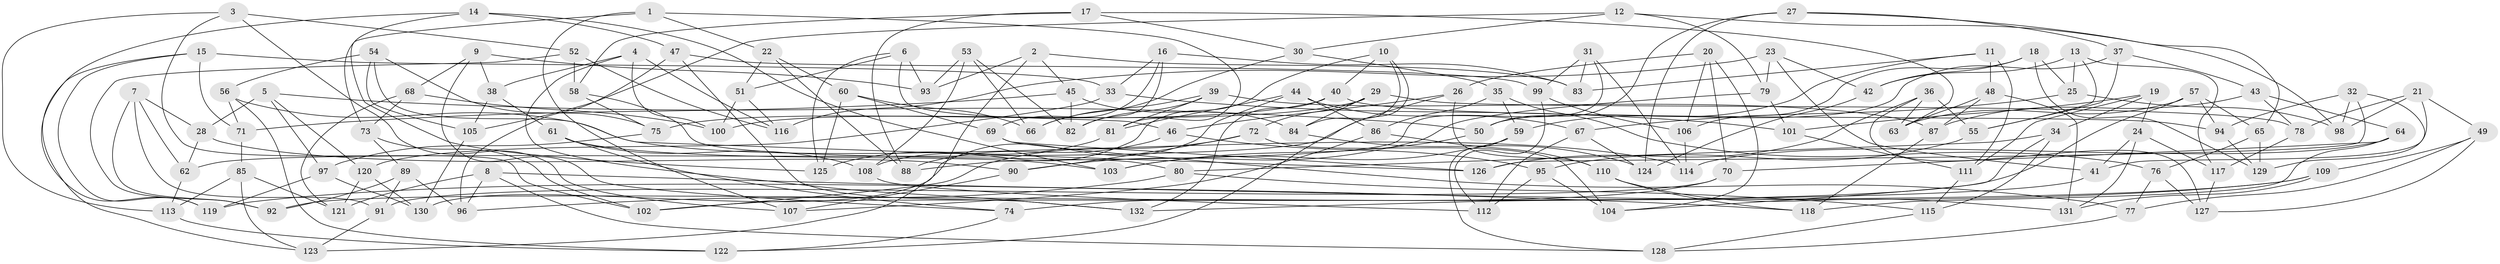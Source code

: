 // Generated by graph-tools (version 1.1) at 2025/11/02/27/25 16:11:42]
// undirected, 132 vertices, 264 edges
graph export_dot {
graph [start="1"]
  node [color=gray90,style=filled];
  1;
  2;
  3;
  4;
  5;
  6;
  7;
  8;
  9;
  10;
  11;
  12;
  13;
  14;
  15;
  16;
  17;
  18;
  19;
  20;
  21;
  22;
  23;
  24;
  25;
  26;
  27;
  28;
  29;
  30;
  31;
  32;
  33;
  34;
  35;
  36;
  37;
  38;
  39;
  40;
  41;
  42;
  43;
  44;
  45;
  46;
  47;
  48;
  49;
  50;
  51;
  52;
  53;
  54;
  55;
  56;
  57;
  58;
  59;
  60;
  61;
  62;
  63;
  64;
  65;
  66;
  67;
  68;
  69;
  70;
  71;
  72;
  73;
  74;
  75;
  76;
  77;
  78;
  79;
  80;
  81;
  82;
  83;
  84;
  85;
  86;
  87;
  88;
  89;
  90;
  91;
  92;
  93;
  94;
  95;
  96;
  97;
  98;
  99;
  100;
  101;
  102;
  103;
  104;
  105;
  106;
  107;
  108;
  109;
  110;
  111;
  112;
  113;
  114;
  115;
  116;
  117;
  118;
  119;
  120;
  121;
  122;
  123;
  124;
  125;
  126;
  127;
  128;
  129;
  130;
  131;
  132;
  1 -- 73;
  1 -- 81;
  1 -- 22;
  1 -- 107;
  2 -- 83;
  2 -- 93;
  2 -- 45;
  2 -- 123;
  3 -- 107;
  3 -- 52;
  3 -- 102;
  3 -- 113;
  4 -- 38;
  4 -- 100;
  4 -- 132;
  4 -- 116;
  5 -- 97;
  5 -- 28;
  5 -- 120;
  5 -- 50;
  6 -- 46;
  6 -- 51;
  6 -- 125;
  6 -- 93;
  7 -- 62;
  7 -- 92;
  7 -- 91;
  7 -- 28;
  8 -- 96;
  8 -- 121;
  8 -- 128;
  8 -- 118;
  9 -- 38;
  9 -- 93;
  9 -- 74;
  9 -- 68;
  10 -- 40;
  10 -- 84;
  10 -- 122;
  10 -- 108;
  11 -- 111;
  11 -- 48;
  11 -- 83;
  11 -- 59;
  12 -- 30;
  12 -- 105;
  12 -- 98;
  12 -- 79;
  13 -- 42;
  13 -- 25;
  13 -- 117;
  13 -- 55;
  14 -- 119;
  14 -- 47;
  14 -- 103;
  14 -- 125;
  15 -- 71;
  15 -- 123;
  15 -- 33;
  15 -- 119;
  16 -- 82;
  16 -- 69;
  16 -- 83;
  16 -- 33;
  17 -- 58;
  17 -- 88;
  17 -- 63;
  17 -- 30;
  18 -- 25;
  18 -- 42;
  18 -- 129;
  18 -- 106;
  19 -- 101;
  19 -- 24;
  19 -- 34;
  19 -- 111;
  20 -- 106;
  20 -- 26;
  20 -- 70;
  20 -- 104;
  21 -- 98;
  21 -- 49;
  21 -- 78;
  21 -- 41;
  22 -- 60;
  22 -- 51;
  22 -- 88;
  23 -- 116;
  23 -- 42;
  23 -- 41;
  23 -- 79;
  24 -- 41;
  24 -- 117;
  24 -- 131;
  25 -- 67;
  25 -- 98;
  26 -- 46;
  26 -- 110;
  26 -- 62;
  27 -- 65;
  27 -- 124;
  27 -- 50;
  27 -- 37;
  28 -- 62;
  28 -- 90;
  29 -- 84;
  29 -- 100;
  29 -- 72;
  29 -- 78;
  30 -- 35;
  30 -- 66;
  31 -- 88;
  31 -- 83;
  31 -- 99;
  31 -- 114;
  32 -- 94;
  32 -- 126;
  32 -- 98;
  32 -- 129;
  33 -- 120;
  33 -- 101;
  34 -- 80;
  34 -- 115;
  34 -- 104;
  35 -- 86;
  35 -- 76;
  35 -- 59;
  36 -- 55;
  36 -- 63;
  36 -- 126;
  36 -- 127;
  37 -- 55;
  37 -- 43;
  37 -- 50;
  38 -- 105;
  38 -- 61;
  39 -- 82;
  39 -- 87;
  39 -- 66;
  39 -- 81;
  40 -- 75;
  40 -- 132;
  40 -- 94;
  41 -- 102;
  42 -- 124;
  43 -- 64;
  43 -- 87;
  43 -- 78;
  44 -- 130;
  44 -- 81;
  44 -- 67;
  44 -- 86;
  45 -- 71;
  45 -- 84;
  45 -- 82;
  46 -- 95;
  46 -- 88;
  47 -- 99;
  47 -- 132;
  47 -- 96;
  48 -- 63;
  48 -- 87;
  48 -- 131;
  49 -- 109;
  49 -- 127;
  49 -- 77;
  50 -- 103;
  51 -- 116;
  51 -- 100;
  52 -- 116;
  52 -- 58;
  52 -- 92;
  53 -- 66;
  53 -- 108;
  53 -- 93;
  53 -- 82;
  54 -- 56;
  54 -- 105;
  54 -- 75;
  54 -- 126;
  55 -- 95;
  56 -- 114;
  56 -- 71;
  56 -- 122;
  57 -- 92;
  57 -- 65;
  57 -- 63;
  57 -- 94;
  58 -- 80;
  58 -- 75;
  59 -- 128;
  59 -- 103;
  60 -- 66;
  60 -- 69;
  60 -- 125;
  61 -- 103;
  61 -- 108;
  61 -- 74;
  62 -- 113;
  64 -- 114;
  64 -- 70;
  64 -- 118;
  65 -- 129;
  65 -- 76;
  67 -- 124;
  67 -- 112;
  68 -- 100;
  68 -- 121;
  68 -- 73;
  69 -- 126;
  69 -- 77;
  70 -- 74;
  70 -- 91;
  71 -- 85;
  72 -- 104;
  72 -- 102;
  72 -- 90;
  73 -- 102;
  73 -- 89;
  74 -- 122;
  75 -- 97;
  76 -- 127;
  76 -- 77;
  77 -- 128;
  78 -- 117;
  79 -- 101;
  79 -- 90;
  80 -- 96;
  80 -- 115;
  81 -- 125;
  84 -- 124;
  85 -- 123;
  85 -- 113;
  85 -- 121;
  86 -- 110;
  86 -- 107;
  87 -- 118;
  89 -- 92;
  89 -- 91;
  89 -- 96;
  90 -- 107;
  91 -- 123;
  94 -- 129;
  95 -- 104;
  95 -- 112;
  97 -- 130;
  97 -- 119;
  99 -- 106;
  99 -- 112;
  101 -- 111;
  105 -- 130;
  106 -- 114;
  108 -- 112;
  109 -- 131;
  109 -- 119;
  109 -- 132;
  110 -- 131;
  110 -- 118;
  111 -- 115;
  113 -- 122;
  115 -- 128;
  117 -- 127;
  120 -- 121;
  120 -- 130;
}
